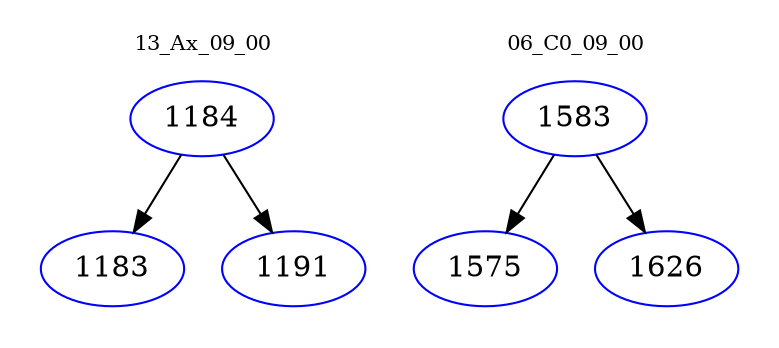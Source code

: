 digraph{
subgraph cluster_0 {
color = white
label = "13_Ax_09_00";
fontsize=10;
T0_1184 [label="1184", color="blue"]
T0_1184 -> T0_1183 [color="black"]
T0_1183 [label="1183", color="blue"]
T0_1184 -> T0_1191 [color="black"]
T0_1191 [label="1191", color="blue"]
}
subgraph cluster_1 {
color = white
label = "06_C0_09_00";
fontsize=10;
T1_1583 [label="1583", color="blue"]
T1_1583 -> T1_1575 [color="black"]
T1_1575 [label="1575", color="blue"]
T1_1583 -> T1_1626 [color="black"]
T1_1626 [label="1626", color="blue"]
}
}
